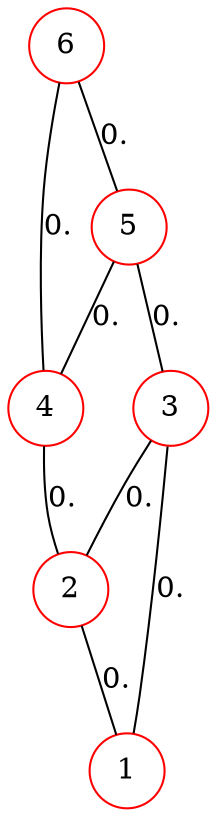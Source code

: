 graph G {
  1 [shape=circle, color="#FF0000", label="1", ];
  2 [shape=circle, color="#FF0000", label="2", ];
  3 [shape=circle, color="#FF0000", label="3", ];
  4 [shape=circle, color="#FF0000", label="4", ];
  5 [shape=circle, color="#FF0000", label="5", ];
  6 [shape=circle, color="#FF0000", label="6", ];
  
  
  2 -- 1 [label="0.", ];
  3 -- 1 [label="0.", ];
  3 -- 2 [label="0.", ];
  4 -- 2 [label="0.", ];
  5 -- 3 [label="0.", ];
  5 -- 4 [label="0.", ];
  6 -- 4 [label="0.", ];
  6 -- 5 [label="0.", ];
  
  }